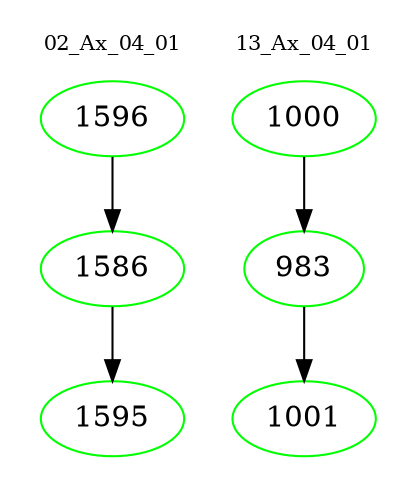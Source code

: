 digraph{
subgraph cluster_0 {
color = white
label = "02_Ax_04_01";
fontsize=10;
T0_1596 [label="1596", color="green"]
T0_1596 -> T0_1586 [color="black"]
T0_1586 [label="1586", color="green"]
T0_1586 -> T0_1595 [color="black"]
T0_1595 [label="1595", color="green"]
}
subgraph cluster_1 {
color = white
label = "13_Ax_04_01";
fontsize=10;
T1_1000 [label="1000", color="green"]
T1_1000 -> T1_983 [color="black"]
T1_983 [label="983", color="green"]
T1_983 -> T1_1001 [color="black"]
T1_1001 [label="1001", color="green"]
}
}
